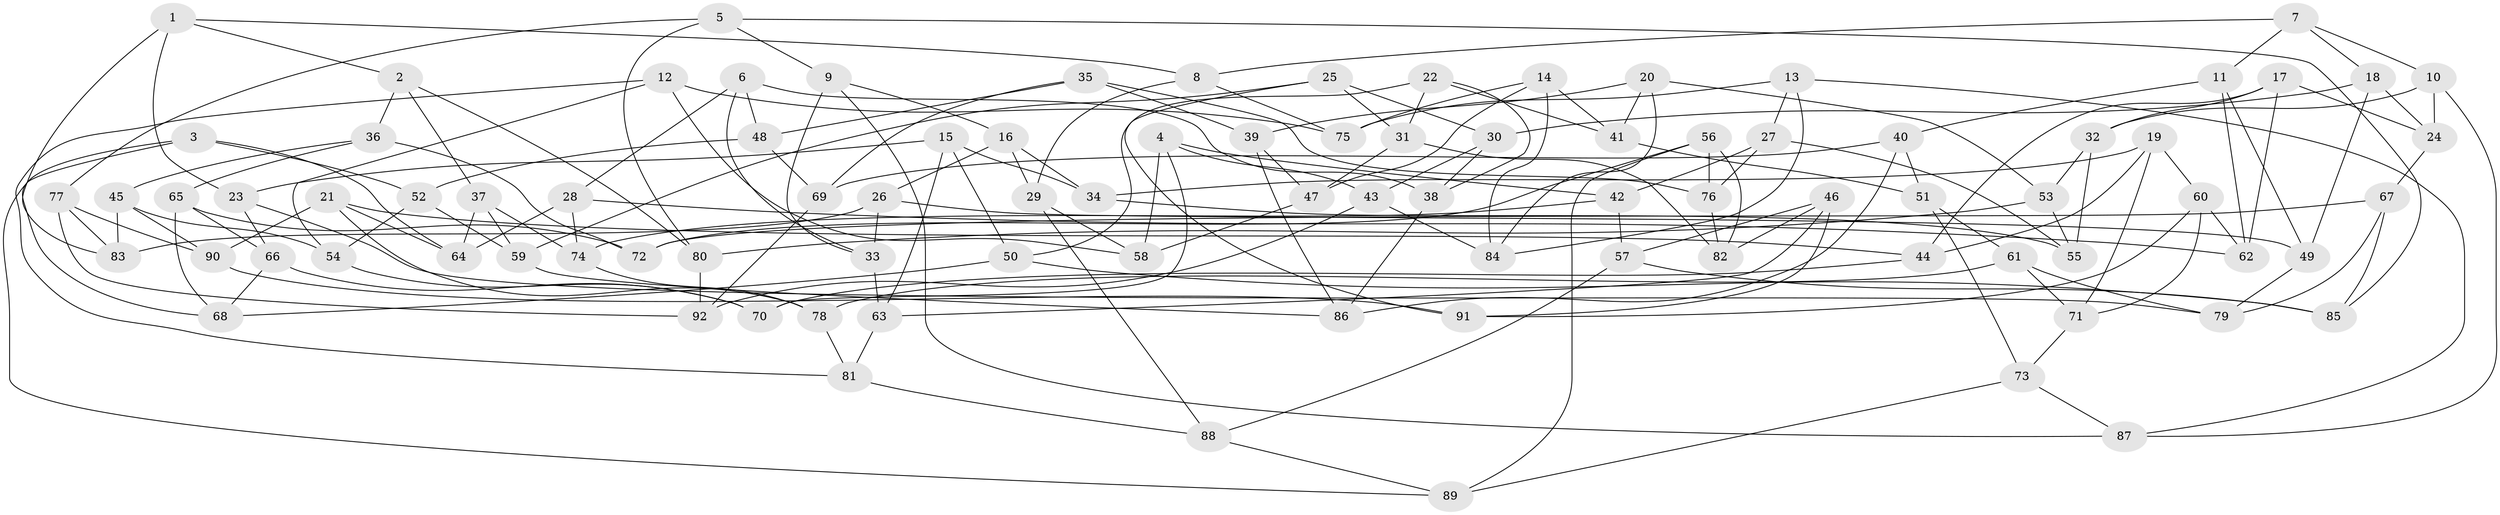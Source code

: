 // Generated by graph-tools (version 1.1) at 2025/16/03/09/25 04:16:12]
// undirected, 92 vertices, 184 edges
graph export_dot {
graph [start="1"]
  node [color=gray90,style=filled];
  1;
  2;
  3;
  4;
  5;
  6;
  7;
  8;
  9;
  10;
  11;
  12;
  13;
  14;
  15;
  16;
  17;
  18;
  19;
  20;
  21;
  22;
  23;
  24;
  25;
  26;
  27;
  28;
  29;
  30;
  31;
  32;
  33;
  34;
  35;
  36;
  37;
  38;
  39;
  40;
  41;
  42;
  43;
  44;
  45;
  46;
  47;
  48;
  49;
  50;
  51;
  52;
  53;
  54;
  55;
  56;
  57;
  58;
  59;
  60;
  61;
  62;
  63;
  64;
  65;
  66;
  67;
  68;
  69;
  70;
  71;
  72;
  73;
  74;
  75;
  76;
  77;
  78;
  79;
  80;
  81;
  82;
  83;
  84;
  85;
  86;
  87;
  88;
  89;
  90;
  91;
  92;
  1 -- 8;
  1 -- 2;
  1 -- 83;
  1 -- 23;
  2 -- 37;
  2 -- 36;
  2 -- 80;
  3 -- 52;
  3 -- 64;
  3 -- 68;
  3 -- 89;
  4 -- 70;
  4 -- 43;
  4 -- 42;
  4 -- 58;
  5 -- 9;
  5 -- 85;
  5 -- 80;
  5 -- 77;
  6 -- 33;
  6 -- 28;
  6 -- 48;
  6 -- 38;
  7 -- 10;
  7 -- 8;
  7 -- 11;
  7 -- 18;
  8 -- 75;
  8 -- 29;
  9 -- 87;
  9 -- 16;
  9 -- 33;
  10 -- 24;
  10 -- 32;
  10 -- 87;
  11 -- 62;
  11 -- 49;
  11 -- 40;
  12 -- 81;
  12 -- 75;
  12 -- 54;
  12 -- 58;
  13 -- 27;
  13 -- 87;
  13 -- 84;
  13 -- 75;
  14 -- 75;
  14 -- 84;
  14 -- 41;
  14 -- 47;
  15 -- 63;
  15 -- 23;
  15 -- 50;
  15 -- 34;
  16 -- 26;
  16 -- 34;
  16 -- 29;
  17 -- 32;
  17 -- 44;
  17 -- 62;
  17 -- 24;
  18 -- 49;
  18 -- 24;
  18 -- 30;
  19 -- 71;
  19 -- 44;
  19 -- 34;
  19 -- 60;
  20 -- 53;
  20 -- 84;
  20 -- 41;
  20 -- 39;
  21 -- 44;
  21 -- 64;
  21 -- 78;
  21 -- 90;
  22 -- 38;
  22 -- 50;
  22 -- 41;
  22 -- 31;
  23 -- 79;
  23 -- 66;
  24 -- 67;
  25 -- 91;
  25 -- 31;
  25 -- 30;
  25 -- 59;
  26 -- 83;
  26 -- 33;
  26 -- 49;
  27 -- 76;
  27 -- 55;
  27 -- 42;
  28 -- 62;
  28 -- 64;
  28 -- 74;
  29 -- 58;
  29 -- 88;
  30 -- 38;
  30 -- 43;
  31 -- 47;
  31 -- 82;
  32 -- 55;
  32 -- 53;
  33 -- 63;
  34 -- 55;
  35 -- 48;
  35 -- 69;
  35 -- 39;
  35 -- 76;
  36 -- 65;
  36 -- 45;
  36 -- 72;
  37 -- 74;
  37 -- 59;
  37 -- 64;
  38 -- 86;
  39 -- 47;
  39 -- 86;
  40 -- 69;
  40 -- 86;
  40 -- 51;
  41 -- 51;
  42 -- 74;
  42 -- 57;
  43 -- 92;
  43 -- 84;
  44 -- 70;
  45 -- 54;
  45 -- 90;
  45 -- 83;
  46 -- 63;
  46 -- 82;
  46 -- 57;
  46 -- 91;
  47 -- 58;
  48 -- 52;
  48 -- 69;
  49 -- 79;
  50 -- 68;
  50 -- 85;
  51 -- 73;
  51 -- 61;
  52 -- 54;
  52 -- 59;
  53 -- 80;
  53 -- 55;
  54 -- 70;
  56 -- 82;
  56 -- 76;
  56 -- 89;
  56 -- 72;
  57 -- 85;
  57 -- 88;
  59 -- 86;
  60 -- 91;
  60 -- 71;
  60 -- 62;
  61 -- 71;
  61 -- 78;
  61 -- 79;
  63 -- 81;
  65 -- 68;
  65 -- 66;
  65 -- 72;
  66 -- 68;
  66 -- 70;
  67 -- 79;
  67 -- 72;
  67 -- 85;
  69 -- 92;
  71 -- 73;
  73 -- 87;
  73 -- 89;
  74 -- 78;
  76 -- 82;
  77 -- 90;
  77 -- 92;
  77 -- 83;
  78 -- 81;
  80 -- 92;
  81 -- 88;
  88 -- 89;
  90 -- 91;
}

